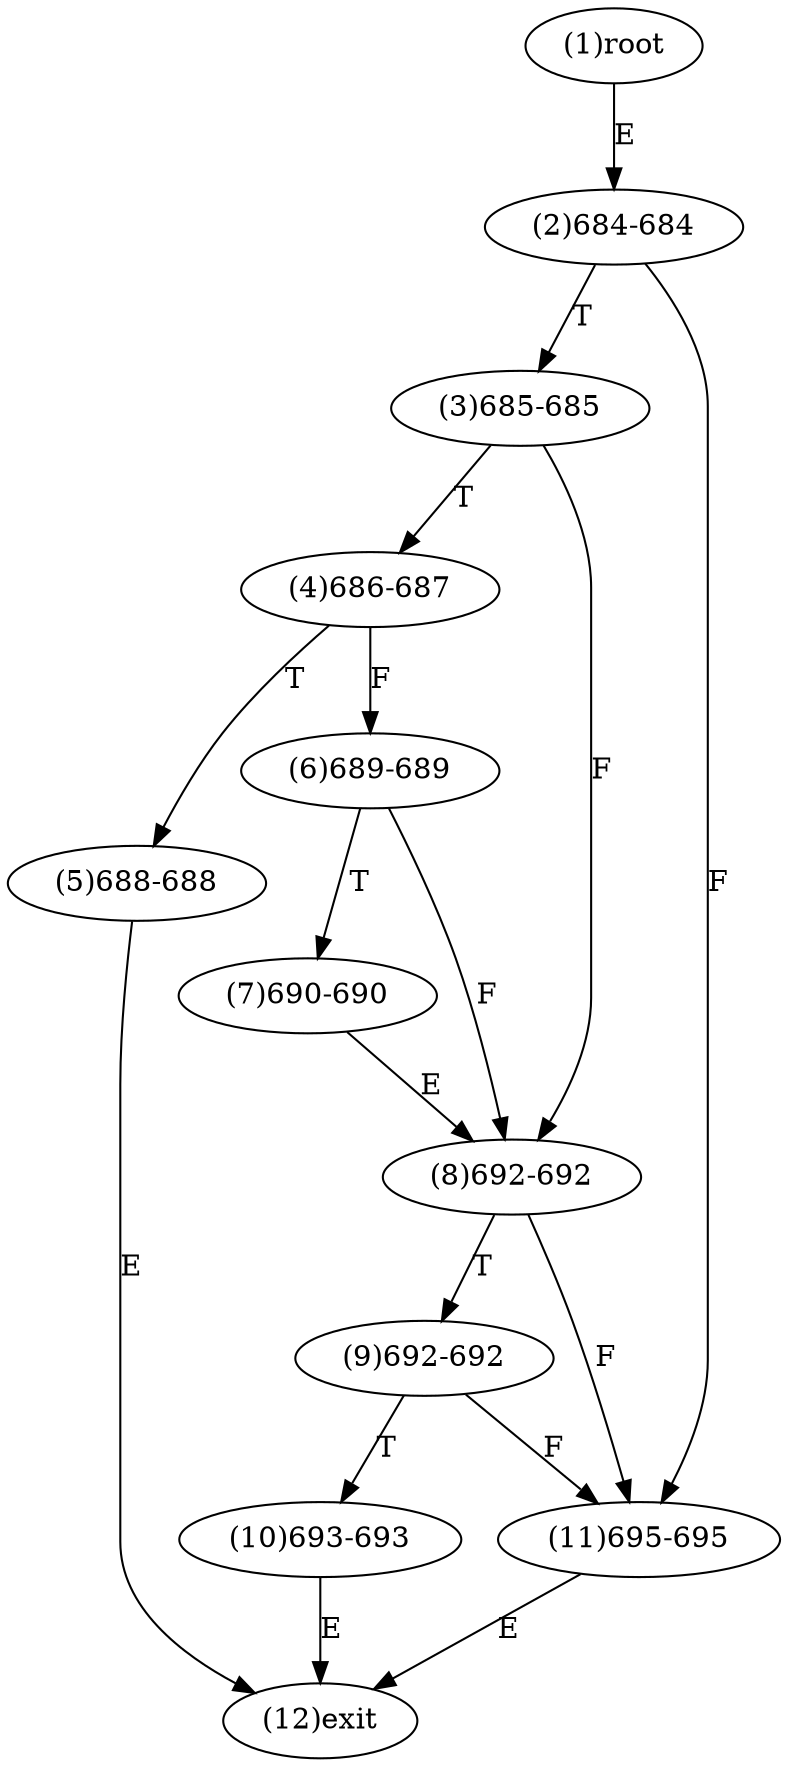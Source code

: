 digraph "" { 
1[ label="(1)root"];
2[ label="(2)684-684"];
3[ label="(3)685-685"];
4[ label="(4)686-687"];
5[ label="(5)688-688"];
6[ label="(6)689-689"];
7[ label="(7)690-690"];
8[ label="(8)692-692"];
9[ label="(9)692-692"];
10[ label="(10)693-693"];
11[ label="(11)695-695"];
12[ label="(12)exit"];
1->2[ label="E"];
2->11[ label="F"];
2->3[ label="T"];
3->8[ label="F"];
3->4[ label="T"];
4->6[ label="F"];
4->5[ label="T"];
5->12[ label="E"];
6->8[ label="F"];
6->7[ label="T"];
7->8[ label="E"];
8->11[ label="F"];
8->9[ label="T"];
9->11[ label="F"];
9->10[ label="T"];
10->12[ label="E"];
11->12[ label="E"];
}